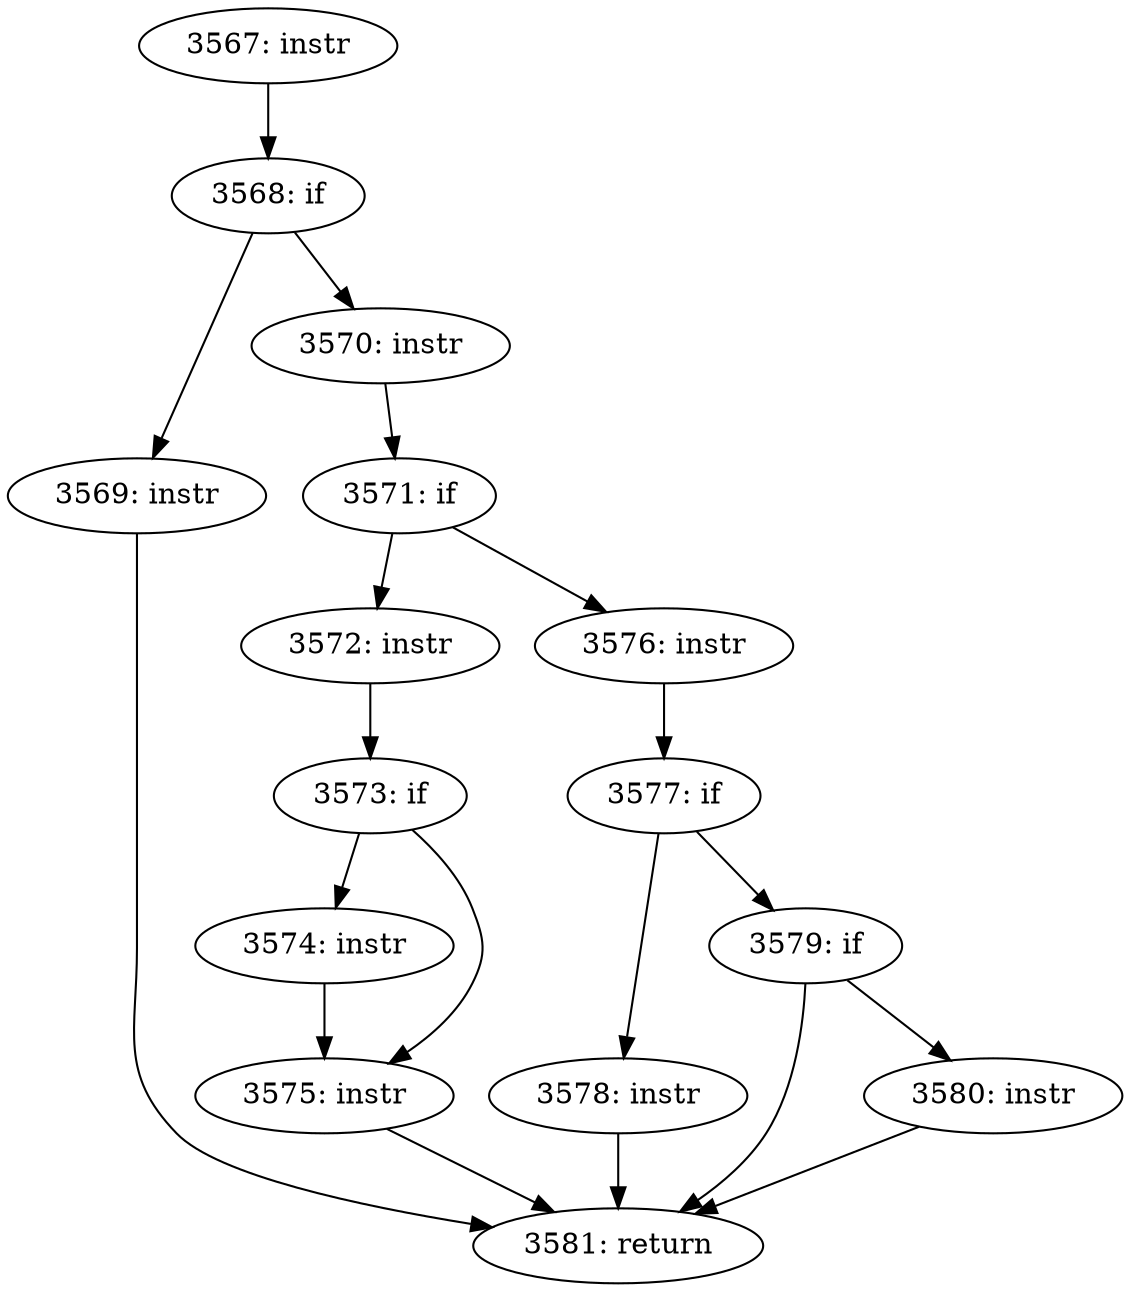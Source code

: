 digraph CFG_tcp_update_scoreboard {
3567 [label="3567: instr"]
	3567 -> 3568
3568 [label="3568: if"]
	3568 -> 3569
	3568 -> 3570
3569 [label="3569: instr"]
	3569 -> 3581
3570 [label="3570: instr"]
	3570 -> 3571
3571 [label="3571: if"]
	3571 -> 3572
	3571 -> 3576
3572 [label="3572: instr"]
	3572 -> 3573
3573 [label="3573: if"]
	3573 -> 3574
	3573 -> 3575
3574 [label="3574: instr"]
	3574 -> 3575
3575 [label="3575: instr"]
	3575 -> 3581
3576 [label="3576: instr"]
	3576 -> 3577
3577 [label="3577: if"]
	3577 -> 3578
	3577 -> 3579
3578 [label="3578: instr"]
	3578 -> 3581
3579 [label="3579: if"]
	3579 -> 3580
	3579 -> 3581
3580 [label="3580: instr"]
	3580 -> 3581
3581 [label="3581: return"]
	
}
